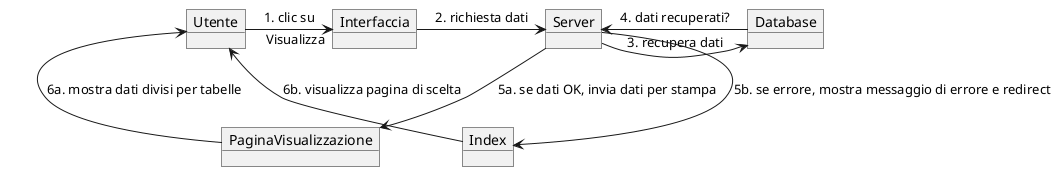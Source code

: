 @startuml visualizza_elemento


object Utente
object Interfaccia
object Server
object Database
object PaginaVisualizzazione
object Index

Utente -> Interfaccia : 1. clic su "Visualizza"
Interfaccia -> Server : 2. richiesta dati
Server -> Database : 3. recupera dati
Database -> Server : 4. dati recuperati?

' Condizione sul flusso
Server --> PaginaVisualizzazione : 5a. se dati OK, invia dati per stampa
PaginaVisualizzazione -> Utente : 6a. mostra dati divisi per tabelle

Server --> Index : 5b. se errore, mostra messaggio di errore e redirect
Index -> Utente : 6b. visualizza pagina di scelta

@enduml